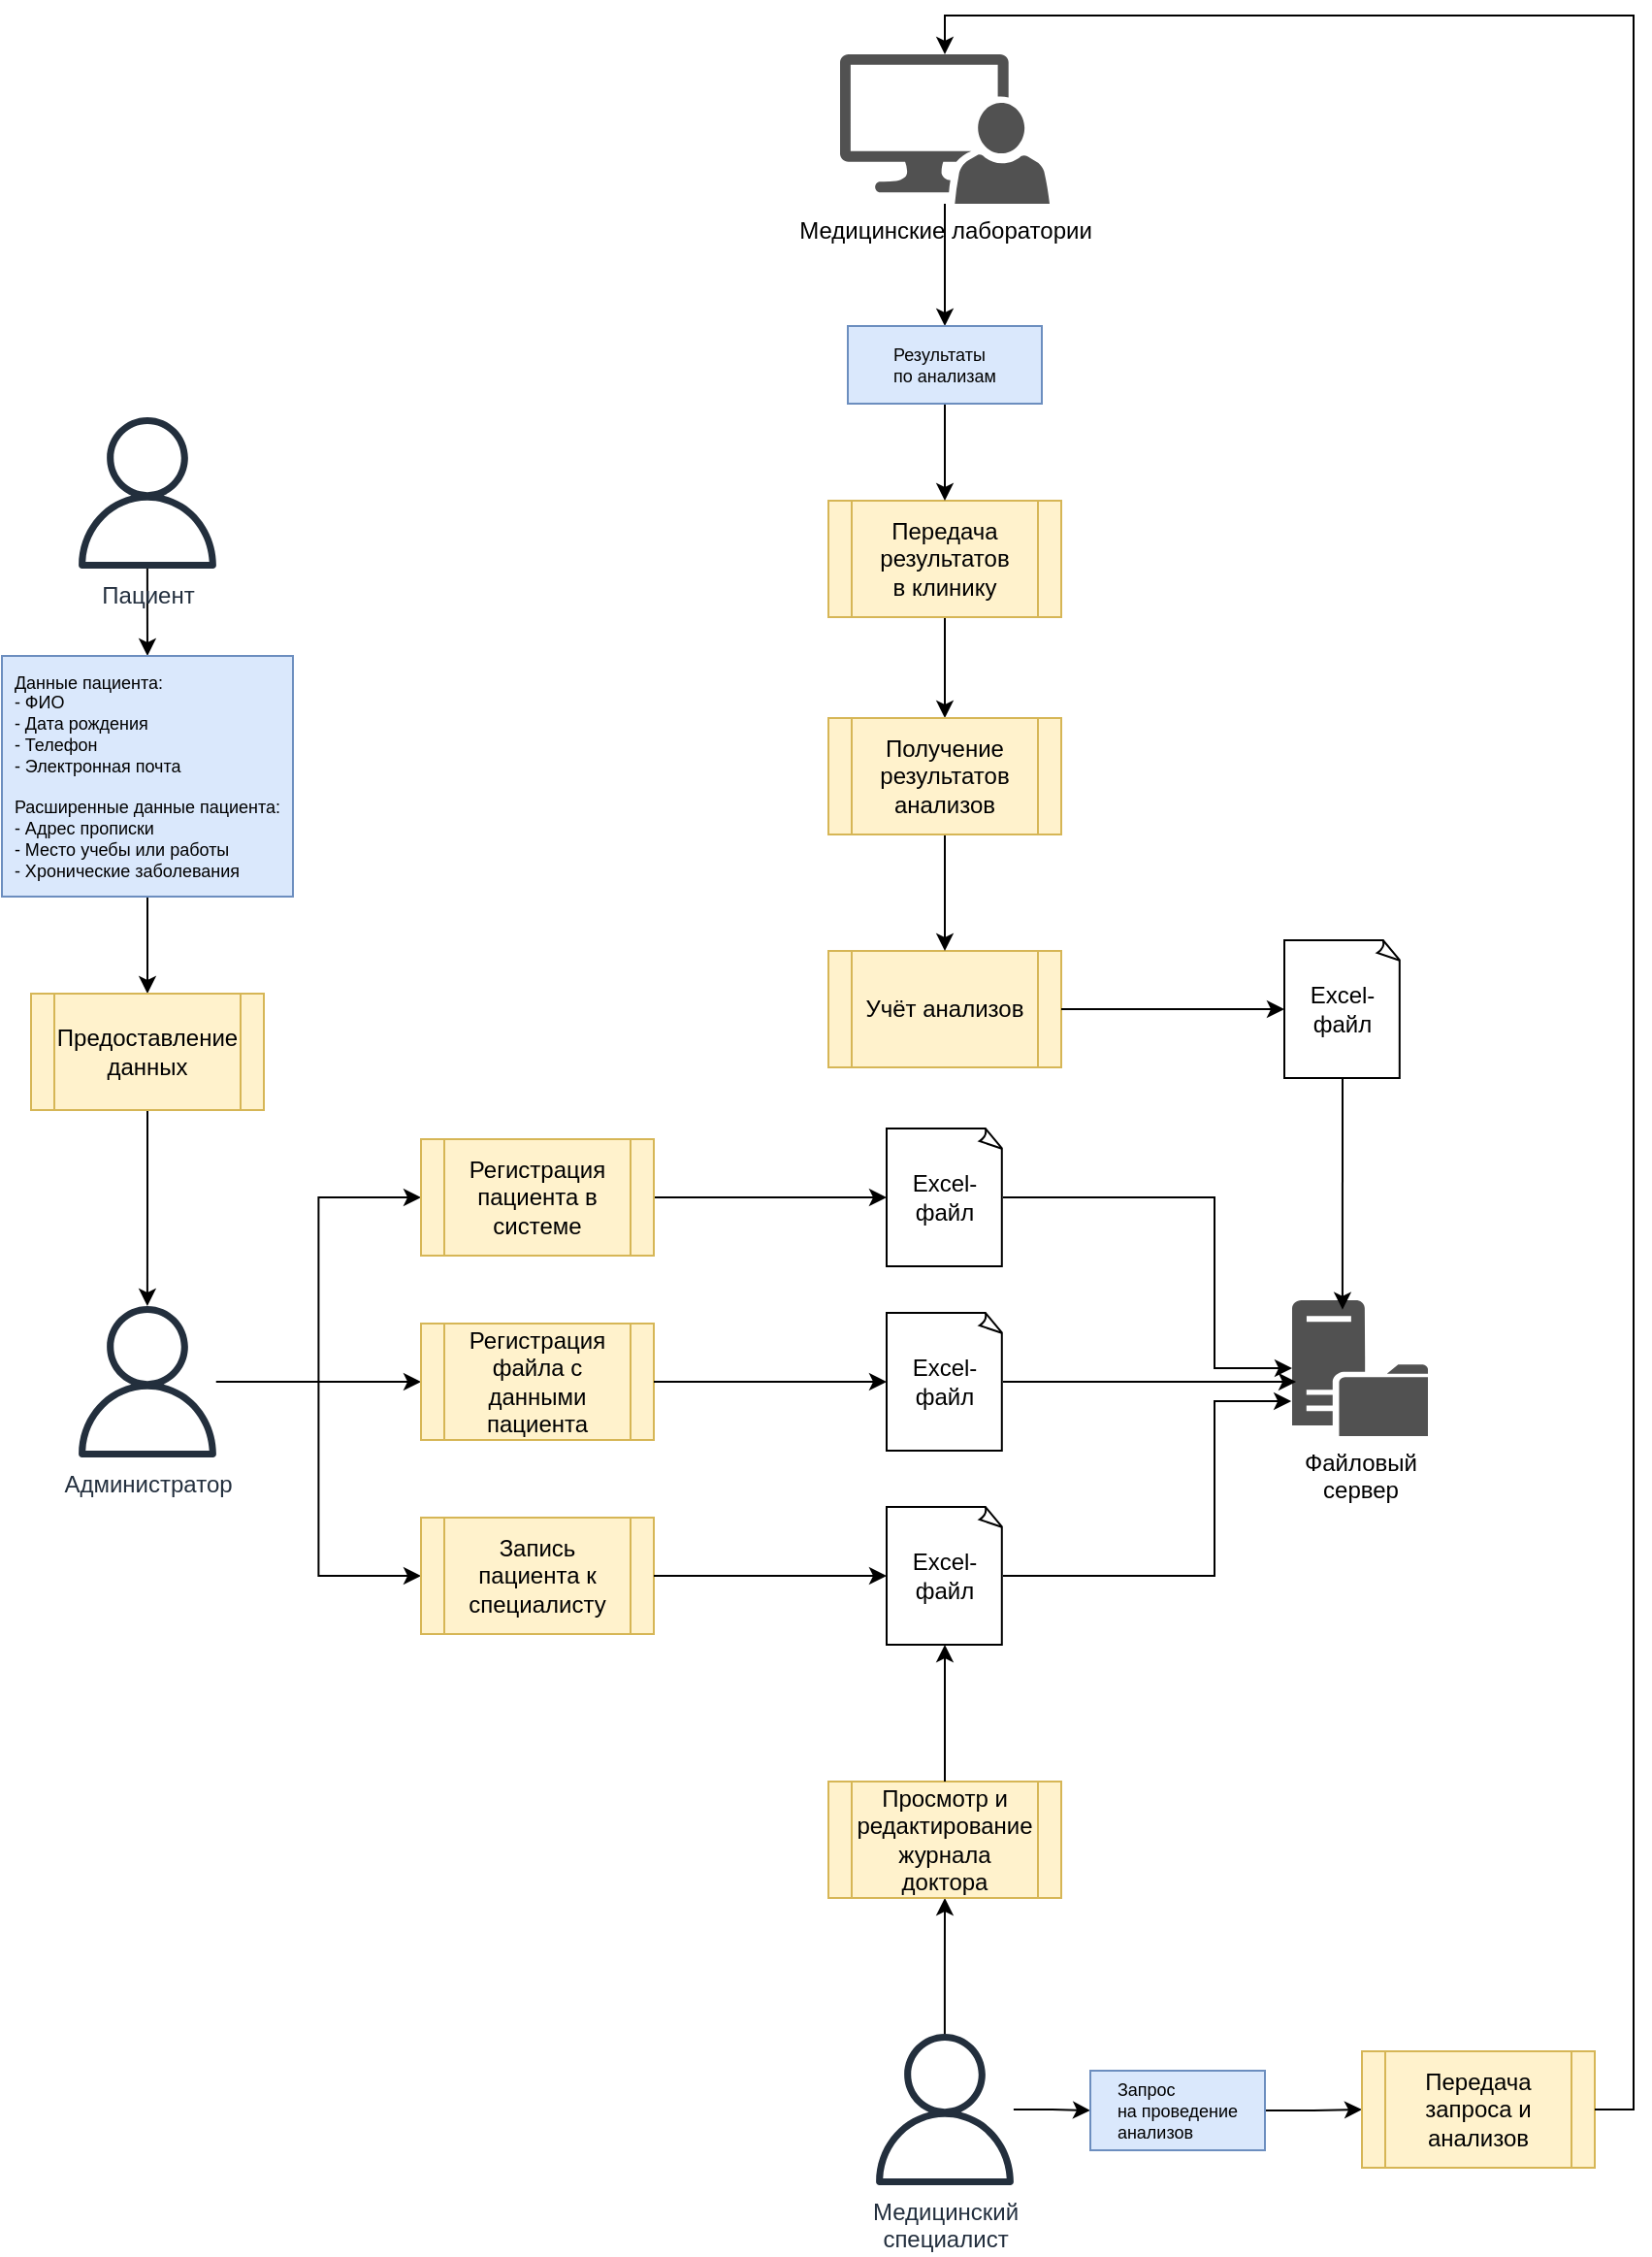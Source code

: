 <mxfile version="28.0.4" pages="2">
  <diagram name="DFD AS IS" id="cqdwI2wl8IUv9r3W4rCr">
    <mxGraphModel dx="1489" dy="1043" grid="1" gridSize="10" guides="1" tooltips="1" connect="1" arrows="1" fold="1" page="1" pageScale="1" pageWidth="827" pageHeight="1169" math="0" shadow="0">
      <root>
        <mxCell id="0" />
        <mxCell id="1" parent="0" />
        <mxCell id="WRbi1omIE0z12hOzuWf4-37" style="edgeStyle=orthogonalEdgeStyle;rounded=0;orthogonalLoop=1;jettySize=auto;html=1;entryX=0;entryY=0.5;entryDx=0;entryDy=0;" parent="1" source="WRbi1omIE0z12hOzuWf4-1" target="WRbi1omIE0z12hOzuWf4-27" edge="1">
          <mxGeometry relative="1" as="geometry" />
        </mxCell>
        <mxCell id="WRbi1omIE0z12hOzuWf4-38" style="edgeStyle=orthogonalEdgeStyle;rounded=0;orthogonalLoop=1;jettySize=auto;html=1;entryX=0;entryY=0.5;entryDx=0;entryDy=0;" parent="1" source="WRbi1omIE0z12hOzuWf4-1" target="WRbi1omIE0z12hOzuWf4-14" edge="1">
          <mxGeometry relative="1" as="geometry" />
        </mxCell>
        <mxCell id="WRbi1omIE0z12hOzuWf4-39" style="edgeStyle=orthogonalEdgeStyle;rounded=0;orthogonalLoop=1;jettySize=auto;html=1;entryX=0;entryY=0.5;entryDx=0;entryDy=0;" parent="1" source="WRbi1omIE0z12hOzuWf4-1" target="WRbi1omIE0z12hOzuWf4-15" edge="1">
          <mxGeometry relative="1" as="geometry" />
        </mxCell>
        <mxCell id="WRbi1omIE0z12hOzuWf4-1" value="Администратор" style="sketch=0;outlineConnect=0;fontColor=#232F3E;gradientColor=none;fillColor=#232F3D;strokeColor=none;dashed=0;verticalLabelPosition=bottom;verticalAlign=top;align=center;html=1;fontSize=12;fontStyle=0;aspect=fixed;pointerEvents=1;shape=mxgraph.aws4.user;" parent="1" vertex="1">
          <mxGeometry x="42" y="679" width="78" height="78" as="geometry" />
        </mxCell>
        <mxCell id="WRbi1omIE0z12hOzuWf4-36" value="" style="edgeStyle=orthogonalEdgeStyle;rounded=0;orthogonalLoop=1;jettySize=auto;html=1;" parent="1" source="WRbi1omIE0z12hOzuWf4-2" target="WRbi1omIE0z12hOzuWf4-16" edge="1">
          <mxGeometry relative="1" as="geometry" />
        </mxCell>
        <mxCell id="KKHVuGexLqHL6Fe9hW5Y-11" value="" style="edgeStyle=orthogonalEdgeStyle;rounded=0;orthogonalLoop=1;jettySize=auto;html=1;" parent="1" source="WRbi1omIE0z12hOzuWf4-2" target="KKHVuGexLqHL6Fe9hW5Y-8" edge="1">
          <mxGeometry relative="1" as="geometry" />
        </mxCell>
        <mxCell id="WRbi1omIE0z12hOzuWf4-2" value="Медицинский&lt;div&gt;специалист&lt;/div&gt;" style="sketch=0;outlineConnect=0;fontColor=#232F3E;gradientColor=none;fillColor=#232F3D;strokeColor=none;dashed=0;verticalLabelPosition=bottom;verticalAlign=top;align=center;html=1;fontSize=12;fontStyle=0;aspect=fixed;pointerEvents=1;shape=mxgraph.aws4.user;" parent="1" vertex="1">
          <mxGeometry x="453" y="1054" width="78" height="78" as="geometry" />
        </mxCell>
        <mxCell id="KKHVuGexLqHL6Fe9hW5Y-1" value="" style="edgeStyle=orthogonalEdgeStyle;rounded=0;orthogonalLoop=1;jettySize=auto;html=1;" parent="1" source="WRbi1omIE0z12hOzuWf4-4" target="WRbi1omIE0z12hOzuWf4-18" edge="1">
          <mxGeometry relative="1" as="geometry" />
        </mxCell>
        <mxCell id="WRbi1omIE0z12hOzuWf4-4" value="Пациент" style="sketch=0;outlineConnect=0;fontColor=#232F3E;gradientColor=none;fillColor=#232F3D;strokeColor=none;dashed=0;verticalLabelPosition=bottom;verticalAlign=top;align=center;html=1;fontSize=12;fontStyle=0;aspect=fixed;pointerEvents=1;shape=mxgraph.aws4.user;" parent="1" vertex="1">
          <mxGeometry x="42" y="221" width="78" height="78" as="geometry" />
        </mxCell>
        <mxCell id="WRbi1omIE0z12hOzuWf4-14" value="Регистрация файла с данными пациента" style="shape=process;whiteSpace=wrap;html=1;backgroundOutline=1;fillColor=#fff2cc;strokeColor=#d6b656;" parent="1" vertex="1">
          <mxGeometry x="222" y="688" width="120" height="60" as="geometry" />
        </mxCell>
        <mxCell id="WRbi1omIE0z12hOzuWf4-15" value="Запись пациента к специалисту" style="shape=process;whiteSpace=wrap;html=1;backgroundOutline=1;fillColor=#fff2cc;strokeColor=#d6b656;" parent="1" vertex="1">
          <mxGeometry x="222" y="788" width="120" height="60" as="geometry" />
        </mxCell>
        <mxCell id="WRbi1omIE0z12hOzuWf4-16" value="Просмотр и редактирование журнала доктора" style="shape=process;whiteSpace=wrap;html=1;backgroundOutline=1;fillColor=#fff2cc;strokeColor=#d6b656;" parent="1" vertex="1">
          <mxGeometry x="432" y="924" width="120" height="60" as="geometry" />
        </mxCell>
        <mxCell id="KKHVuGexLqHL6Fe9hW5Y-2" value="" style="edgeStyle=orthogonalEdgeStyle;rounded=0;orthogonalLoop=1;jettySize=auto;html=1;" parent="1" source="WRbi1omIE0z12hOzuWf4-18" target="WRbi1omIE0z12hOzuWf4-41" edge="1">
          <mxGeometry relative="1" as="geometry" />
        </mxCell>
        <mxCell id="WRbi1omIE0z12hOzuWf4-18" value="&lt;div style=&quot;text-align: left;&quot;&gt;&lt;span style=&quot;text-wrap-mode: nowrap; background-color: transparent; color: light-dark(rgb(0, 0, 0), rgb(255, 255, 255));&quot;&gt;Данные пациента:&lt;/span&gt;&lt;/div&gt;&lt;div style=&quot;text-align: left; text-wrap-mode: nowrap;&quot;&gt;- ФИО&lt;/div&gt;&lt;div style=&quot;text-align: left; text-wrap-mode: nowrap;&quot;&gt;- Дата рождения&lt;/div&gt;&lt;div style=&quot;text-align: left; text-wrap-mode: nowrap;&quot;&gt;- Телефон&lt;/div&gt;&lt;div style=&quot;text-align: left; text-wrap-mode: nowrap;&quot;&gt;- Электронная почта&lt;/div&gt;&lt;div style=&quot;text-align: left; text-wrap-mode: nowrap;&quot;&gt;&lt;br&gt;&lt;/div&gt;&lt;div style=&quot;text-align: left; text-wrap-mode: nowrap;&quot;&gt;Расширенные данные пациента:&lt;/div&gt;&lt;div style=&quot;text-align: left; text-wrap-mode: nowrap;&quot;&gt;- Адрес прописки&lt;/div&gt;&lt;div style=&quot;text-align: left; text-wrap-mode: nowrap;&quot;&gt;- Место учебы или работы&lt;/div&gt;&lt;div style=&quot;text-align: left; text-wrap-mode: nowrap;&quot;&gt;- Хронические заболевания&lt;/div&gt;" style="html=1;dashed=0;whiteSpace=wrap;fontSize=9;fillColor=#dae8fc;strokeColor=#6c8ebf;" parent="1" vertex="1">
          <mxGeometry x="6" y="344" width="150" height="124" as="geometry" />
        </mxCell>
        <mxCell id="WRbi1omIE0z12hOzuWf4-24" value="Файловый&lt;div&gt;сервер&lt;/div&gt;" style="sketch=0;pointerEvents=1;shadow=0;dashed=0;html=1;strokeColor=none;labelPosition=center;verticalLabelPosition=bottom;verticalAlign=top;align=center;fillColor=#515151;shape=mxgraph.mscae.system_center.distribution_point" parent="1" vertex="1">
          <mxGeometry x="671" y="676" width="70" height="70" as="geometry" />
        </mxCell>
        <mxCell id="WRbi1omIE0z12hOzuWf4-25" value="Excel-файл" style="whiteSpace=wrap;html=1;shape=mxgraph.basic.document" parent="1" vertex="1">
          <mxGeometry x="462" y="587.5" width="60" height="71" as="geometry" />
        </mxCell>
        <mxCell id="WRbi1omIE0z12hOzuWf4-26" value="" style="edgeStyle=orthogonalEdgeStyle;rounded=0;orthogonalLoop=1;jettySize=auto;html=1;" parent="1" source="WRbi1omIE0z12hOzuWf4-27" target="WRbi1omIE0z12hOzuWf4-25" edge="1">
          <mxGeometry relative="1" as="geometry" />
        </mxCell>
        <mxCell id="WRbi1omIE0z12hOzuWf4-27" value="Регистрация пациента в системе" style="shape=process;whiteSpace=wrap;html=1;backgroundOutline=1;fillColor=#fff2cc;strokeColor=#d6b656;" parent="1" vertex="1">
          <mxGeometry x="222" y="593" width="120" height="60" as="geometry" />
        </mxCell>
        <mxCell id="WRbi1omIE0z12hOzuWf4-28" style="edgeStyle=orthogonalEdgeStyle;rounded=0;orthogonalLoop=1;jettySize=auto;html=1;exitX=1;exitY=0.5;exitDx=0;exitDy=0;exitPerimeter=0;entryX=0;entryY=0.5;entryDx=0;entryDy=0;entryPerimeter=0;" parent="1" source="WRbi1omIE0z12hOzuWf4-25" target="WRbi1omIE0z12hOzuWf4-24" edge="1">
          <mxGeometry relative="1" as="geometry">
            <Array as="points">
              <mxPoint x="631" y="623" />
              <mxPoint x="631" y="711" />
            </Array>
          </mxGeometry>
        </mxCell>
        <mxCell id="WRbi1omIE0z12hOzuWf4-29" value="Excel-файл" style="whiteSpace=wrap;html=1;shape=mxgraph.basic.document" parent="1" vertex="1">
          <mxGeometry x="462" y="682.5" width="60" height="71" as="geometry" />
        </mxCell>
        <mxCell id="WRbi1omIE0z12hOzuWf4-30" value="Excel-файл" style="whiteSpace=wrap;html=1;shape=mxgraph.basic.document" parent="1" vertex="1">
          <mxGeometry x="462" y="782.5" width="60" height="71" as="geometry" />
        </mxCell>
        <mxCell id="WRbi1omIE0z12hOzuWf4-31" style="edgeStyle=orthogonalEdgeStyle;rounded=0;orthogonalLoop=1;jettySize=auto;html=1;exitX=1;exitY=0.5;exitDx=0;exitDy=0;entryX=0;entryY=0.5;entryDx=0;entryDy=0;entryPerimeter=0;" parent="1" source="WRbi1omIE0z12hOzuWf4-14" target="WRbi1omIE0z12hOzuWf4-29" edge="1">
          <mxGeometry relative="1" as="geometry" />
        </mxCell>
        <mxCell id="WRbi1omIE0z12hOzuWf4-32" style="edgeStyle=orthogonalEdgeStyle;rounded=0;orthogonalLoop=1;jettySize=auto;html=1;exitX=1;exitY=0.5;exitDx=0;exitDy=0;entryX=0;entryY=0.5;entryDx=0;entryDy=0;entryPerimeter=0;" parent="1" source="WRbi1omIE0z12hOzuWf4-15" target="WRbi1omIE0z12hOzuWf4-30" edge="1">
          <mxGeometry relative="1" as="geometry" />
        </mxCell>
        <mxCell id="WRbi1omIE0z12hOzuWf4-33" style="edgeStyle=orthogonalEdgeStyle;rounded=0;orthogonalLoop=1;jettySize=auto;html=1;exitX=1;exitY=0.5;exitDx=0;exitDy=0;exitPerimeter=0;entryX=0.029;entryY=0.6;entryDx=0;entryDy=0;entryPerimeter=0;" parent="1" source="WRbi1omIE0z12hOzuWf4-29" target="WRbi1omIE0z12hOzuWf4-24" edge="1">
          <mxGeometry relative="1" as="geometry" />
        </mxCell>
        <mxCell id="WRbi1omIE0z12hOzuWf4-34" style="edgeStyle=orthogonalEdgeStyle;rounded=0;orthogonalLoop=1;jettySize=auto;html=1;exitX=1;exitY=0.5;exitDx=0;exitDy=0;exitPerimeter=0;entryX=-0.006;entryY=0.743;entryDx=0;entryDy=0;entryPerimeter=0;" parent="1" source="WRbi1omIE0z12hOzuWf4-30" target="WRbi1omIE0z12hOzuWf4-24" edge="1">
          <mxGeometry relative="1" as="geometry">
            <Array as="points">
              <mxPoint x="631" y="818" />
              <mxPoint x="631" y="728" />
            </Array>
          </mxGeometry>
        </mxCell>
        <mxCell id="WRbi1omIE0z12hOzuWf4-35" style="edgeStyle=orthogonalEdgeStyle;rounded=0;orthogonalLoop=1;jettySize=auto;html=1;exitX=0.5;exitY=0;exitDx=0;exitDy=0;entryX=0.5;entryY=1;entryDx=0;entryDy=0;entryPerimeter=0;" parent="1" source="WRbi1omIE0z12hOzuWf4-16" target="WRbi1omIE0z12hOzuWf4-30" edge="1">
          <mxGeometry relative="1" as="geometry" />
        </mxCell>
        <mxCell id="WRbi1omIE0z12hOzuWf4-43" value="" style="edgeStyle=orthogonalEdgeStyle;rounded=0;orthogonalLoop=1;jettySize=auto;html=1;" parent="1" source="WRbi1omIE0z12hOzuWf4-41" target="WRbi1omIE0z12hOzuWf4-1" edge="1">
          <mxGeometry relative="1" as="geometry" />
        </mxCell>
        <mxCell id="WRbi1omIE0z12hOzuWf4-41" value="Предоставление&lt;div&gt;данных&lt;/div&gt;" style="shape=process;whiteSpace=wrap;html=1;backgroundOutline=1;fillColor=#fff2cc;strokeColor=#d6b656;" parent="1" vertex="1">
          <mxGeometry x="21" y="518" width="120" height="60" as="geometry" />
        </mxCell>
        <mxCell id="KKHVuGexLqHL6Fe9hW5Y-6" style="edgeStyle=orthogonalEdgeStyle;rounded=0;orthogonalLoop=1;jettySize=auto;html=1;exitX=0.5;exitY=1;exitDx=0;exitDy=0;entryX=0.5;entryY=0;entryDx=0;entryDy=0;" parent="1" source="ZQVfTqN15WdZtSxtsL7D-1" target="KKHVuGexLqHL6Fe9hW5Y-5" edge="1">
          <mxGeometry relative="1" as="geometry" />
        </mxCell>
        <mxCell id="ZQVfTqN15WdZtSxtsL7D-1" value="Передача результатов&lt;div&gt;в клинику&lt;/div&gt;" style="shape=process;whiteSpace=wrap;html=1;backgroundOutline=1;fillColor=#fff2cc;strokeColor=#d6b656;" parent="1" vertex="1">
          <mxGeometry x="432" y="264" width="120" height="60" as="geometry" />
        </mxCell>
        <mxCell id="ZQVfTqN15WdZtSxtsL7D-2" value="Excel-файл" style="whiteSpace=wrap;html=1;shape=mxgraph.basic.document" parent="1" vertex="1">
          <mxGeometry x="667" y="490.5" width="60" height="71" as="geometry" />
        </mxCell>
        <mxCell id="ZQVfTqN15WdZtSxtsL7D-3" style="edgeStyle=orthogonalEdgeStyle;rounded=0;orthogonalLoop=1;jettySize=auto;html=1;exitX=0.5;exitY=1;exitDx=0;exitDy=0;exitPerimeter=0;entryX=0.371;entryY=0.069;entryDx=0;entryDy=0;entryPerimeter=0;" parent="1" source="ZQVfTqN15WdZtSxtsL7D-2" target="WRbi1omIE0z12hOzuWf4-24" edge="1">
          <mxGeometry relative="1" as="geometry" />
        </mxCell>
        <mxCell id="ZQVfTqN15WdZtSxtsL7D-6" style="edgeStyle=orthogonalEdgeStyle;rounded=0;orthogonalLoop=1;jettySize=auto;html=1;entryX=0.5;entryY=0;entryDx=0;entryDy=0;" parent="1" source="ZQVfTqN15WdZtSxtsL7D-7" target="ZQVfTqN15WdZtSxtsL7D-1" edge="1">
          <mxGeometry relative="1" as="geometry" />
        </mxCell>
        <mxCell id="ZQVfTqN15WdZtSxtsL7D-5" value="Медицинские лаборатории" style="sketch=0;pointerEvents=1;shadow=0;dashed=0;html=1;strokeColor=none;labelPosition=center;verticalLabelPosition=bottom;verticalAlign=top;align=center;fillColor=#515151;shape=mxgraph.mscae.system_center.admin_console" parent="1" vertex="1">
          <mxGeometry x="438" y="34" width="108" height="77" as="geometry" />
        </mxCell>
        <mxCell id="ZQVfTqN15WdZtSxtsL7D-10" value="Учёт анализов" style="shape=process;whiteSpace=wrap;html=1;backgroundOutline=1;fillColor=#fff2cc;strokeColor=#d6b656;" parent="1" vertex="1">
          <mxGeometry x="432" y="496" width="120" height="60" as="geometry" />
        </mxCell>
        <mxCell id="ZQVfTqN15WdZtSxtsL7D-11" style="edgeStyle=orthogonalEdgeStyle;rounded=0;orthogonalLoop=1;jettySize=auto;html=1;exitX=1;exitY=0.5;exitDx=0;exitDy=0;entryX=0;entryY=0.5;entryDx=0;entryDy=0;entryPerimeter=0;" parent="1" source="ZQVfTqN15WdZtSxtsL7D-10" target="ZQVfTqN15WdZtSxtsL7D-2" edge="1">
          <mxGeometry relative="1" as="geometry" />
        </mxCell>
        <mxCell id="KKHVuGexLqHL6Fe9hW5Y-4" value="" style="edgeStyle=orthogonalEdgeStyle;rounded=0;orthogonalLoop=1;jettySize=auto;html=1;entryX=0.5;entryY=0;entryDx=0;entryDy=0;" parent="1" source="ZQVfTqN15WdZtSxtsL7D-5" target="ZQVfTqN15WdZtSxtsL7D-7" edge="1">
          <mxGeometry relative="1" as="geometry">
            <mxPoint x="492" y="154" as="sourcePoint" />
            <mxPoint x="492" y="309" as="targetPoint" />
          </mxGeometry>
        </mxCell>
        <mxCell id="ZQVfTqN15WdZtSxtsL7D-7" value="&lt;div style=&quot;text-align: left;&quot;&gt;&lt;span style=&quot;text-wrap-mode: nowrap; background-color: transparent; color: light-dark(rgb(0, 0, 0), rgb(255, 255, 255));&quot;&gt;Результаты&lt;/span&gt;&lt;/div&gt;&lt;div style=&quot;text-align: left;&quot;&gt;&lt;span style=&quot;text-wrap-mode: nowrap; background-color: transparent; color: light-dark(rgb(0, 0, 0), rgb(255, 255, 255));&quot;&gt;по анализам&lt;/span&gt;&lt;/div&gt;" style="html=1;dashed=0;whiteSpace=wrap;fontSize=9;fillColor=#dae8fc;strokeColor=#6c8ebf;" parent="1" vertex="1">
          <mxGeometry x="442" y="174" width="100" height="40" as="geometry" />
        </mxCell>
        <mxCell id="KKHVuGexLqHL6Fe9hW5Y-7" style="edgeStyle=orthogonalEdgeStyle;rounded=0;orthogonalLoop=1;jettySize=auto;html=1;exitX=0.5;exitY=1;exitDx=0;exitDy=0;entryX=0.5;entryY=0;entryDx=0;entryDy=0;" parent="1" source="KKHVuGexLqHL6Fe9hW5Y-5" target="ZQVfTqN15WdZtSxtsL7D-10" edge="1">
          <mxGeometry relative="1" as="geometry" />
        </mxCell>
        <mxCell id="KKHVuGexLqHL6Fe9hW5Y-5" value="Получение&lt;div&gt;результатов&lt;/div&gt;&lt;div&gt;анализов&lt;/div&gt;" style="shape=process;whiteSpace=wrap;html=1;backgroundOutline=1;fillColor=#fff2cc;strokeColor=#d6b656;" parent="1" vertex="1">
          <mxGeometry x="432" y="376" width="120" height="60" as="geometry" />
        </mxCell>
        <mxCell id="KKHVuGexLqHL6Fe9hW5Y-12" style="edgeStyle=orthogonalEdgeStyle;rounded=0;orthogonalLoop=1;jettySize=auto;html=1;exitX=1;exitY=0.5;exitDx=0;exitDy=0;entryX=0;entryY=0.5;entryDx=0;entryDy=0;" parent="1" source="KKHVuGexLqHL6Fe9hW5Y-8" target="KKHVuGexLqHL6Fe9hW5Y-10" edge="1">
          <mxGeometry relative="1" as="geometry" />
        </mxCell>
        <mxCell id="KKHVuGexLqHL6Fe9hW5Y-8" value="&lt;div style=&quot;text-align: left;&quot;&gt;&lt;span style=&quot;text-wrap-mode: nowrap;&quot;&gt;Запрос&lt;/span&gt;&lt;/div&gt;&lt;div style=&quot;text-align: left;&quot;&gt;&lt;span style=&quot;text-wrap-mode: nowrap;&quot;&gt;на проведение&lt;/span&gt;&lt;/div&gt;&lt;div style=&quot;text-align: left;&quot;&gt;&lt;span style=&quot;text-wrap-mode: nowrap;&quot;&gt;анализов&amp;nbsp;&lt;/span&gt;&lt;/div&gt;" style="html=1;dashed=0;whiteSpace=wrap;fontSize=9;fillColor=#dae8fc;strokeColor=#6c8ebf;" parent="1" vertex="1">
          <mxGeometry x="567" y="1073" width="90" height="41" as="geometry" />
        </mxCell>
        <mxCell id="KKHVuGexLqHL6Fe9hW5Y-10" value="Передача запроса и анализов" style="shape=process;whiteSpace=wrap;html=1;backgroundOutline=1;fillColor=#fff2cc;strokeColor=#d6b656;" parent="1" vertex="1">
          <mxGeometry x="707" y="1063" width="120" height="60" as="geometry" />
        </mxCell>
        <mxCell id="KKHVuGexLqHL6Fe9hW5Y-13" style="edgeStyle=orthogonalEdgeStyle;rounded=0;orthogonalLoop=1;jettySize=auto;html=1;exitX=1;exitY=0.5;exitDx=0;exitDy=0;entryX=0.5;entryY=0;entryDx=0;entryDy=0;entryPerimeter=0;" parent="1" source="KKHVuGexLqHL6Fe9hW5Y-10" target="ZQVfTqN15WdZtSxtsL7D-5" edge="1">
          <mxGeometry relative="1" as="geometry" />
        </mxCell>
      </root>
    </mxGraphModel>
  </diagram>
  <diagram id="gCr1uKe6y9Z0VbcKOjin" name="DFD Protected">
    <mxGraphModel dx="1042" dy="730" grid="1" gridSize="10" guides="1" tooltips="1" connect="1" arrows="1" fold="1" page="1" pageScale="1" pageWidth="827" pageHeight="1169" math="0" shadow="0">
      <root>
        <mxCell id="0" />
        <mxCell id="1" parent="0" />
        <mxCell id="sNzU4l0RxBE-IgcGBJiX-1" style="edgeStyle=orthogonalEdgeStyle;rounded=0;orthogonalLoop=1;jettySize=auto;html=1;entryX=0;entryY=0.5;entryDx=0;entryDy=0;" parent="1" source="sNzU4l0RxBE-IgcGBJiX-5" target="sNzU4l0RxBE-IgcGBJiX-21" edge="1">
          <mxGeometry relative="1" as="geometry" />
        </mxCell>
        <mxCell id="sNzU4l0RxBE-IgcGBJiX-2" style="edgeStyle=orthogonalEdgeStyle;rounded=0;orthogonalLoop=1;jettySize=auto;html=1;entryX=0;entryY=0.5;entryDx=0;entryDy=0;" parent="1" source="sNzU4l0RxBE-IgcGBJiX-5" target="sNzU4l0RxBE-IgcGBJiX-12" edge="1">
          <mxGeometry relative="1" as="geometry" />
        </mxCell>
        <mxCell id="sNzU4l0RxBE-IgcGBJiX-3" style="edgeStyle=orthogonalEdgeStyle;rounded=0;orthogonalLoop=1;jettySize=auto;html=1;entryX=0;entryY=0.5;entryDx=0;entryDy=0;" parent="1" source="sNzU4l0RxBE-IgcGBJiX-5" target="sNzU4l0RxBE-IgcGBJiX-13" edge="1">
          <mxGeometry relative="1" as="geometry" />
        </mxCell>
        <mxCell id="sNzU4l0RxBE-IgcGBJiX-4" style="edgeStyle=orthogonalEdgeStyle;rounded=0;orthogonalLoop=1;jettySize=auto;html=1;entryX=0.25;entryY=0;entryDx=0;entryDy=0;" parent="1" source="sNzU4l0RxBE-IgcGBJiX-5" target="sNzU4l0RxBE-IgcGBJiX-48" edge="1">
          <mxGeometry relative="1" as="geometry" />
        </mxCell>
        <mxCell id="sNzU4l0RxBE-IgcGBJiX-5" value="Администратор" style="sketch=0;outlineConnect=0;fontColor=#232F3E;gradientColor=none;fillColor=#232F3D;strokeColor=none;dashed=0;verticalLabelPosition=bottom;verticalAlign=top;align=center;html=1;fontSize=12;fontStyle=0;aspect=fixed;pointerEvents=1;shape=mxgraph.aws4.user;" parent="1" vertex="1">
          <mxGeometry x="56" y="696" width="78" height="78" as="geometry" />
        </mxCell>
        <mxCell id="sNzU4l0RxBE-IgcGBJiX-6" value="" style="edgeStyle=orthogonalEdgeStyle;rounded=0;orthogonalLoop=1;jettySize=auto;html=1;" parent="1" source="sNzU4l0RxBE-IgcGBJiX-9" target="sNzU4l0RxBE-IgcGBJiX-14" edge="1">
          <mxGeometry relative="1" as="geometry" />
        </mxCell>
        <mxCell id="sNzU4l0RxBE-IgcGBJiX-7" value="" style="edgeStyle=orthogonalEdgeStyle;rounded=0;orthogonalLoop=1;jettySize=auto;html=1;" parent="1" source="sNzU4l0RxBE-IgcGBJiX-9" target="sNzU4l0RxBE-IgcGBJiX-45" edge="1">
          <mxGeometry relative="1" as="geometry" />
        </mxCell>
        <mxCell id="sNzU4l0RxBE-IgcGBJiX-8" style="edgeStyle=orthogonalEdgeStyle;rounded=0;orthogonalLoop=1;jettySize=auto;html=1;entryX=1;entryY=0.5;entryDx=0;entryDy=0;" parent="1" source="sNzU4l0RxBE-IgcGBJiX-9" target="sNzU4l0RxBE-IgcGBJiX-48" edge="1">
          <mxGeometry relative="1" as="geometry">
            <Array as="points">
              <mxPoint x="506" y="1047" />
              <mxPoint x="362" y="1047" />
              <mxPoint x="362" y="1007" />
            </Array>
          </mxGeometry>
        </mxCell>
        <mxCell id="sNzU4l0RxBE-IgcGBJiX-9" value="Медицинский&lt;div&gt;специалист&lt;/div&gt;" style="sketch=0;outlineConnect=0;fontColor=#232F3E;gradientColor=none;fillColor=#232F3D;strokeColor=none;dashed=0;verticalLabelPosition=bottom;verticalAlign=top;align=center;html=1;fontSize=12;fontStyle=0;aspect=fixed;pointerEvents=1;shape=mxgraph.aws4.user;" parent="1" vertex="1">
          <mxGeometry x="467" y="1071" width="78" height="78" as="geometry" />
        </mxCell>
        <mxCell id="sNzU4l0RxBE-IgcGBJiX-10" value="" style="edgeStyle=orthogonalEdgeStyle;rounded=0;orthogonalLoop=1;jettySize=auto;html=1;" parent="1" source="sNzU4l0RxBE-IgcGBJiX-11" target="sNzU4l0RxBE-IgcGBJiX-16" edge="1">
          <mxGeometry relative="1" as="geometry" />
        </mxCell>
        <mxCell id="sNzU4l0RxBE-IgcGBJiX-11" value="Пациент" style="sketch=0;outlineConnect=0;fontColor=#232F3E;gradientColor=none;fillColor=#232F3D;strokeColor=none;dashed=0;verticalLabelPosition=bottom;verticalAlign=top;align=center;html=1;fontSize=12;fontStyle=0;aspect=fixed;pointerEvents=1;shape=mxgraph.aws4.user;" parent="1" vertex="1">
          <mxGeometry x="56" y="238" width="78" height="78" as="geometry" />
        </mxCell>
        <mxCell id="sNzU4l0RxBE-IgcGBJiX-12" value="Регистрация файла с данными пациента" style="shape=process;whiteSpace=wrap;html=1;backgroundOutline=1;fillColor=#fff2cc;strokeColor=#d6b656;" parent="1" vertex="1">
          <mxGeometry x="236" y="705" width="120" height="60" as="geometry" />
        </mxCell>
        <mxCell id="sNzU4l0RxBE-IgcGBJiX-13" value="Запись пациента к специалисту" style="shape=process;whiteSpace=wrap;html=1;backgroundOutline=1;fillColor=#fff2cc;strokeColor=#d6b656;" parent="1" vertex="1">
          <mxGeometry x="236" y="805" width="120" height="60" as="geometry" />
        </mxCell>
        <mxCell id="sNzU4l0RxBE-IgcGBJiX-14" value="Просмотр и редактирование журнала доктора" style="shape=process;whiteSpace=wrap;html=1;backgroundOutline=1;fillColor=#fff2cc;strokeColor=#d6b656;" parent="1" vertex="1">
          <mxGeometry x="446" y="941" width="120" height="60" as="geometry" />
        </mxCell>
        <mxCell id="sNzU4l0RxBE-IgcGBJiX-15" value="" style="edgeStyle=orthogonalEdgeStyle;rounded=0;orthogonalLoop=1;jettySize=auto;html=1;" parent="1" source="sNzU4l0RxBE-IgcGBJiX-16" target="sNzU4l0RxBE-IgcGBJiX-31" edge="1">
          <mxGeometry relative="1" as="geometry" />
        </mxCell>
        <mxCell id="sNzU4l0RxBE-IgcGBJiX-16" value="&lt;div style=&quot;text-align: left;&quot;&gt;&lt;span style=&quot;text-wrap-mode: nowrap; background-color: transparent; color: light-dark(rgb(0, 0, 0), rgb(255, 255, 255));&quot;&gt;Данные пациента:&lt;/span&gt;&lt;/div&gt;&lt;div style=&quot;text-align: left; text-wrap-mode: nowrap;&quot;&gt;- ФИО&lt;/div&gt;&lt;div style=&quot;text-align: left; text-wrap-mode: nowrap;&quot;&gt;- Дата рождения&lt;/div&gt;&lt;div style=&quot;text-align: left; text-wrap-mode: nowrap;&quot;&gt;- Телефон&lt;/div&gt;&lt;div style=&quot;text-align: left; text-wrap-mode: nowrap;&quot;&gt;- Электронная почта&lt;/div&gt;&lt;div style=&quot;text-align: left; text-wrap-mode: nowrap;&quot;&gt;&lt;br&gt;&lt;/div&gt;&lt;div style=&quot;text-align: left; text-wrap-mode: nowrap;&quot;&gt;Расширенные данные пациента:&lt;/div&gt;&lt;div style=&quot;text-align: left; text-wrap-mode: nowrap;&quot;&gt;- Адрес прописки&lt;/div&gt;&lt;div style=&quot;text-align: left; text-wrap-mode: nowrap;&quot;&gt;- Место учебы или работы&lt;/div&gt;&lt;div style=&quot;text-align: left; text-wrap-mode: nowrap;&quot;&gt;- Хронические заболевания&lt;/div&gt;" style="html=1;dashed=0;whiteSpace=wrap;fontSize=9;fillColor=#dae8fc;strokeColor=#6c8ebf;" parent="1" vertex="1">
          <mxGeometry x="20" y="361" width="150" height="124" as="geometry" />
        </mxCell>
        <mxCell id="sNzU4l0RxBE-IgcGBJiX-17" style="edgeStyle=orthogonalEdgeStyle;rounded=0;orthogonalLoop=1;jettySize=auto;html=1;entryX=0;entryY=0.5;entryDx=0;entryDy=0;" parent="1" source="sNzU4l0RxBE-IgcGBJiX-18" target="sNzU4l0RxBE-IgcGBJiX-49" edge="1">
          <mxGeometry relative="1" as="geometry" />
        </mxCell>
        <mxCell id="sNzU4l0RxBE-IgcGBJiX-18" value="Файловый&lt;div&gt;сервер&lt;/div&gt;" style="sketch=0;pointerEvents=1;shadow=0;dashed=0;html=1;strokeColor=none;labelPosition=center;verticalLabelPosition=bottom;verticalAlign=top;align=center;fillColor=#515151;shape=mxgraph.mscae.system_center.distribution_point" parent="1" vertex="1">
          <mxGeometry x="685" y="693" width="70" height="70" as="geometry" />
        </mxCell>
        <mxCell id="sNzU4l0RxBE-IgcGBJiX-19" value="Excel-файл" style="whiteSpace=wrap;html=1;shape=mxgraph.basic.document" parent="1" vertex="1">
          <mxGeometry x="476" y="604.5" width="60" height="71" as="geometry" />
        </mxCell>
        <mxCell id="sNzU4l0RxBE-IgcGBJiX-20" value="" style="edgeStyle=orthogonalEdgeStyle;rounded=0;orthogonalLoop=1;jettySize=auto;html=1;" parent="1" source="sNzU4l0RxBE-IgcGBJiX-21" target="sNzU4l0RxBE-IgcGBJiX-19" edge="1">
          <mxGeometry relative="1" as="geometry" />
        </mxCell>
        <mxCell id="sNzU4l0RxBE-IgcGBJiX-21" value="Регистрация пациента в системе" style="shape=process;whiteSpace=wrap;html=1;backgroundOutline=1;fillColor=#fff2cc;strokeColor=#d6b656;" parent="1" vertex="1">
          <mxGeometry x="236" y="610" width="120" height="60" as="geometry" />
        </mxCell>
        <mxCell id="sNzU4l0RxBE-IgcGBJiX-22" style="edgeStyle=orthogonalEdgeStyle;rounded=0;orthogonalLoop=1;jettySize=auto;html=1;exitX=1;exitY=0.5;exitDx=0;exitDy=0;exitPerimeter=0;entryX=0;entryY=0.5;entryDx=0;entryDy=0;entryPerimeter=0;" parent="1" source="sNzU4l0RxBE-IgcGBJiX-19" target="sNzU4l0RxBE-IgcGBJiX-18" edge="1">
          <mxGeometry relative="1" as="geometry">
            <Array as="points">
              <mxPoint x="645" y="640" />
              <mxPoint x="645" y="728" />
            </Array>
          </mxGeometry>
        </mxCell>
        <mxCell id="sNzU4l0RxBE-IgcGBJiX-23" value="Excel-файл" style="whiteSpace=wrap;html=1;shape=mxgraph.basic.document" parent="1" vertex="1">
          <mxGeometry x="476" y="699.5" width="60" height="71" as="geometry" />
        </mxCell>
        <mxCell id="sNzU4l0RxBE-IgcGBJiX-24" value="Excel-файл" style="whiteSpace=wrap;html=1;shape=mxgraph.basic.document" parent="1" vertex="1">
          <mxGeometry x="476" y="799.5" width="60" height="71" as="geometry" />
        </mxCell>
        <mxCell id="sNzU4l0RxBE-IgcGBJiX-25" style="edgeStyle=orthogonalEdgeStyle;rounded=0;orthogonalLoop=1;jettySize=auto;html=1;exitX=1;exitY=0.5;exitDx=0;exitDy=0;entryX=0;entryY=0.5;entryDx=0;entryDy=0;entryPerimeter=0;" parent="1" source="sNzU4l0RxBE-IgcGBJiX-12" target="sNzU4l0RxBE-IgcGBJiX-23" edge="1">
          <mxGeometry relative="1" as="geometry" />
        </mxCell>
        <mxCell id="sNzU4l0RxBE-IgcGBJiX-26" style="edgeStyle=orthogonalEdgeStyle;rounded=0;orthogonalLoop=1;jettySize=auto;html=1;exitX=1;exitY=0.5;exitDx=0;exitDy=0;entryX=0;entryY=0.5;entryDx=0;entryDy=0;entryPerimeter=0;" parent="1" source="sNzU4l0RxBE-IgcGBJiX-13" target="sNzU4l0RxBE-IgcGBJiX-24" edge="1">
          <mxGeometry relative="1" as="geometry" />
        </mxCell>
        <mxCell id="sNzU4l0RxBE-IgcGBJiX-27" style="edgeStyle=orthogonalEdgeStyle;rounded=0;orthogonalLoop=1;jettySize=auto;html=1;exitX=1;exitY=0.5;exitDx=0;exitDy=0;exitPerimeter=0;entryX=0.029;entryY=0.6;entryDx=0;entryDy=0;entryPerimeter=0;" parent="1" source="sNzU4l0RxBE-IgcGBJiX-23" target="sNzU4l0RxBE-IgcGBJiX-18" edge="1">
          <mxGeometry relative="1" as="geometry" />
        </mxCell>
        <mxCell id="sNzU4l0RxBE-IgcGBJiX-28" style="edgeStyle=orthogonalEdgeStyle;rounded=0;orthogonalLoop=1;jettySize=auto;html=1;exitX=1;exitY=0.5;exitDx=0;exitDy=0;exitPerimeter=0;entryX=-0.006;entryY=0.743;entryDx=0;entryDy=0;entryPerimeter=0;" parent="1" source="sNzU4l0RxBE-IgcGBJiX-24" target="sNzU4l0RxBE-IgcGBJiX-18" edge="1">
          <mxGeometry relative="1" as="geometry">
            <Array as="points">
              <mxPoint x="645" y="835" />
              <mxPoint x="645" y="745" />
            </Array>
          </mxGeometry>
        </mxCell>
        <mxCell id="sNzU4l0RxBE-IgcGBJiX-29" style="edgeStyle=orthogonalEdgeStyle;rounded=0;orthogonalLoop=1;jettySize=auto;html=1;exitX=0.5;exitY=0;exitDx=0;exitDy=0;entryX=0.5;entryY=1;entryDx=0;entryDy=0;entryPerimeter=0;" parent="1" source="sNzU4l0RxBE-IgcGBJiX-14" target="sNzU4l0RxBE-IgcGBJiX-24" edge="1">
          <mxGeometry relative="1" as="geometry" />
        </mxCell>
        <mxCell id="sNzU4l0RxBE-IgcGBJiX-30" value="" style="edgeStyle=orthogonalEdgeStyle;rounded=0;orthogonalLoop=1;jettySize=auto;html=1;" parent="1" source="sNzU4l0RxBE-IgcGBJiX-31" target="sNzU4l0RxBE-IgcGBJiX-5" edge="1">
          <mxGeometry relative="1" as="geometry" />
        </mxCell>
        <mxCell id="sNzU4l0RxBE-IgcGBJiX-31" value="Предоставление&lt;div&gt;данных&lt;/div&gt;" style="shape=process;whiteSpace=wrap;html=1;backgroundOutline=1;fillColor=#fff2cc;strokeColor=#d6b656;" parent="1" vertex="1">
          <mxGeometry x="35" y="535" width="120" height="60" as="geometry" />
        </mxCell>
        <mxCell id="sNzU4l0RxBE-IgcGBJiX-32" style="edgeStyle=orthogonalEdgeStyle;rounded=0;orthogonalLoop=1;jettySize=auto;html=1;exitX=0.5;exitY=1;exitDx=0;exitDy=0;entryX=0.5;entryY=0;entryDx=0;entryDy=0;" parent="1" source="sNzU4l0RxBE-IgcGBJiX-33" target="sNzU4l0RxBE-IgcGBJiX-43" edge="1">
          <mxGeometry relative="1" as="geometry" />
        </mxCell>
        <mxCell id="sNzU4l0RxBE-IgcGBJiX-33" value="Передача результатов&lt;div&gt;в клинику&lt;/div&gt;" style="shape=process;whiteSpace=wrap;html=1;backgroundOutline=1;fillColor=#fff2cc;strokeColor=#d6b656;" parent="1" vertex="1">
          <mxGeometry x="446" y="281" width="120" height="60" as="geometry" />
        </mxCell>
        <mxCell id="sNzU4l0RxBE-IgcGBJiX-34" value="Excel-файл" style="whiteSpace=wrap;html=1;shape=mxgraph.basic.document" parent="1" vertex="1">
          <mxGeometry x="681" y="507.5" width="60" height="71" as="geometry" />
        </mxCell>
        <mxCell id="sNzU4l0RxBE-IgcGBJiX-35" style="edgeStyle=orthogonalEdgeStyle;rounded=0;orthogonalLoop=1;jettySize=auto;html=1;exitX=0.5;exitY=1;exitDx=0;exitDy=0;exitPerimeter=0;entryX=0.371;entryY=0.069;entryDx=0;entryDy=0;entryPerimeter=0;" parent="1" source="sNzU4l0RxBE-IgcGBJiX-34" target="sNzU4l0RxBE-IgcGBJiX-18" edge="1">
          <mxGeometry relative="1" as="geometry" />
        </mxCell>
        <mxCell id="sNzU4l0RxBE-IgcGBJiX-36" style="edgeStyle=orthogonalEdgeStyle;rounded=0;orthogonalLoop=1;jettySize=auto;html=1;entryX=0.5;entryY=0;entryDx=0;entryDy=0;" parent="1" source="sNzU4l0RxBE-IgcGBJiX-41" target="sNzU4l0RxBE-IgcGBJiX-33" edge="1">
          <mxGeometry relative="1" as="geometry" />
        </mxCell>
        <mxCell id="sNzU4l0RxBE-IgcGBJiX-37" value="Медицинские лаборатории" style="sketch=0;pointerEvents=1;shadow=0;dashed=0;html=1;strokeColor=none;labelPosition=center;verticalLabelPosition=bottom;verticalAlign=top;align=center;fillColor=#515151;shape=mxgraph.mscae.system_center.admin_console" parent="1" vertex="1">
          <mxGeometry x="452" y="51" width="108" height="77" as="geometry" />
        </mxCell>
        <mxCell id="sNzU4l0RxBE-IgcGBJiX-38" value="Учёт анализов" style="shape=process;whiteSpace=wrap;html=1;backgroundOutline=1;fillColor=#fff2cc;strokeColor=#d6b656;" parent="1" vertex="1">
          <mxGeometry x="446" y="513" width="120" height="60" as="geometry" />
        </mxCell>
        <mxCell id="sNzU4l0RxBE-IgcGBJiX-39" style="edgeStyle=orthogonalEdgeStyle;rounded=0;orthogonalLoop=1;jettySize=auto;html=1;exitX=1;exitY=0.5;exitDx=0;exitDy=0;entryX=0;entryY=0.5;entryDx=0;entryDy=0;entryPerimeter=0;" parent="1" source="sNzU4l0RxBE-IgcGBJiX-38" target="sNzU4l0RxBE-IgcGBJiX-34" edge="1">
          <mxGeometry relative="1" as="geometry" />
        </mxCell>
        <mxCell id="sNzU4l0RxBE-IgcGBJiX-40" value="" style="edgeStyle=orthogonalEdgeStyle;rounded=0;orthogonalLoop=1;jettySize=auto;html=1;entryX=0.5;entryY=0;entryDx=0;entryDy=0;" parent="1" source="sNzU4l0RxBE-IgcGBJiX-37" target="sNzU4l0RxBE-IgcGBJiX-41" edge="1">
          <mxGeometry relative="1" as="geometry">
            <mxPoint x="506" y="171" as="sourcePoint" />
            <mxPoint x="506" y="326" as="targetPoint" />
          </mxGeometry>
        </mxCell>
        <mxCell id="sNzU4l0RxBE-IgcGBJiX-41" value="&lt;div style=&quot;text-align: left;&quot;&gt;&lt;span style=&quot;text-wrap-mode: nowrap; background-color: transparent; color: light-dark(rgb(0, 0, 0), rgb(255, 255, 255));&quot;&gt;Результаты&lt;/span&gt;&lt;/div&gt;&lt;div style=&quot;text-align: left;&quot;&gt;&lt;span style=&quot;text-wrap-mode: nowrap; background-color: transparent; color: light-dark(rgb(0, 0, 0), rgb(255, 255, 255));&quot;&gt;по анализам&lt;/span&gt;&lt;/div&gt;" style="html=1;dashed=0;whiteSpace=wrap;fontSize=9;fillColor=#dae8fc;strokeColor=#6c8ebf;" parent="1" vertex="1">
          <mxGeometry x="456" y="191" width="100" height="40" as="geometry" />
        </mxCell>
        <mxCell id="sNzU4l0RxBE-IgcGBJiX-42" style="edgeStyle=orthogonalEdgeStyle;rounded=0;orthogonalLoop=1;jettySize=auto;html=1;exitX=0.5;exitY=1;exitDx=0;exitDy=0;entryX=0.5;entryY=0;entryDx=0;entryDy=0;" parent="1" source="sNzU4l0RxBE-IgcGBJiX-43" target="sNzU4l0RxBE-IgcGBJiX-38" edge="1">
          <mxGeometry relative="1" as="geometry" />
        </mxCell>
        <mxCell id="sNzU4l0RxBE-IgcGBJiX-43" value="Получение&lt;div&gt;результатов&lt;/div&gt;&lt;div&gt;анализов&lt;/div&gt;" style="shape=process;whiteSpace=wrap;html=1;backgroundOutline=1;fillColor=#fff2cc;strokeColor=#d6b656;" parent="1" vertex="1">
          <mxGeometry x="446" y="393" width="120" height="60" as="geometry" />
        </mxCell>
        <mxCell id="sNzU4l0RxBE-IgcGBJiX-44" style="edgeStyle=orthogonalEdgeStyle;rounded=0;orthogonalLoop=1;jettySize=auto;html=1;exitX=1;exitY=0.5;exitDx=0;exitDy=0;entryX=0;entryY=0.5;entryDx=0;entryDy=0;" parent="1" source="sNzU4l0RxBE-IgcGBJiX-45" target="sNzU4l0RxBE-IgcGBJiX-46" edge="1">
          <mxGeometry relative="1" as="geometry" />
        </mxCell>
        <mxCell id="sNzU4l0RxBE-IgcGBJiX-45" value="&lt;div style=&quot;text-align: left;&quot;&gt;&lt;span style=&quot;text-wrap-mode: nowrap;&quot;&gt;Запрос&lt;/span&gt;&lt;/div&gt;&lt;div style=&quot;text-align: left;&quot;&gt;&lt;span style=&quot;text-wrap-mode: nowrap;&quot;&gt;на проведение&lt;/span&gt;&lt;/div&gt;&lt;div style=&quot;text-align: left;&quot;&gt;&lt;span style=&quot;text-wrap-mode: nowrap;&quot;&gt;анализов&amp;nbsp;&lt;/span&gt;&lt;/div&gt;" style="html=1;dashed=0;whiteSpace=wrap;fontSize=9;fillColor=#dae8fc;strokeColor=#6c8ebf;" parent="1" vertex="1">
          <mxGeometry x="581" y="1090" width="90" height="41" as="geometry" />
        </mxCell>
        <mxCell id="sNzU4l0RxBE-IgcGBJiX-46" value="Передача запроса и анализов" style="shape=process;whiteSpace=wrap;html=1;backgroundOutline=1;fillColor=#fff2cc;strokeColor=#d6b656;" parent="1" vertex="1">
          <mxGeometry x="721" y="1080" width="120" height="60" as="geometry" />
        </mxCell>
        <mxCell id="sNzU4l0RxBE-IgcGBJiX-47" style="edgeStyle=orthogonalEdgeStyle;rounded=0;orthogonalLoop=1;jettySize=auto;html=1;exitX=1;exitY=0.5;exitDx=0;exitDy=0;entryX=0.5;entryY=0;entryDx=0;entryDy=0;entryPerimeter=0;" parent="1" source="sNzU4l0RxBE-IgcGBJiX-46" target="sNzU4l0RxBE-IgcGBJiX-37" edge="1">
          <mxGeometry relative="1" as="geometry" />
        </mxCell>
        <mxCell id="sNzU4l0RxBE-IgcGBJiX-48" value="Keycloack" style="rounded=0;whiteSpace=wrap;html=1;fillColor=#e1d5e7;strokeColor=#9673a6;" parent="1" vertex="1">
          <mxGeometry x="134" y="977" width="120" height="60" as="geometry" />
        </mxCell>
        <mxCell id="sNzU4l0RxBE-IgcGBJiX-49" value="ELK" style="rounded=0;whiteSpace=wrap;html=1;fillColor=#e1d5e7;strokeColor=#9673a6;" parent="1" vertex="1">
          <mxGeometry x="931" y="698" width="120" height="60" as="geometry" />
        </mxCell>
        <mxCell id="sNzU4l0RxBE-IgcGBJiX-50" value="Atlas" style="rounded=0;whiteSpace=wrap;html=1;fillColor=#e1d5e7;strokeColor=#9673a6;" parent="1" vertex="1">
          <mxGeometry x="931" y="797" width="120" height="60" as="geometry" />
        </mxCell>
        <mxCell id="sNzU4l0RxBE-IgcGBJiX-51" value="Veeam" style="rounded=0;whiteSpace=wrap;html=1;fillColor=#e1d5e7;strokeColor=#9673a6;" parent="1" vertex="1">
          <mxGeometry x="748" y="735" width="60" height="30" as="geometry" />
        </mxCell>
        <mxCell id="sNzU4l0RxBE-IgcGBJiX-52" value="Bitlocker/LUKS" style="rounded=0;whiteSpace=wrap;html=1;fillColor=#e1d5e7;strokeColor=#9673a6;" parent="1" vertex="1">
          <mxGeometry x="718" y="687" width="90" height="30" as="geometry" />
        </mxCell>
        <mxCell id="sNzU4l0RxBE-IgcGBJiX-53" value="Бэкап" style="sketch=0;pointerEvents=1;shadow=0;dashed=0;html=1;strokeColor=none;labelPosition=center;verticalLabelPosition=bottom;verticalAlign=top;align=center;fillColor=#515151;shape=mxgraph.mscae.system_center.distribution_point" parent="1" vertex="1">
          <mxGeometry x="685" y="837" width="70" height="70" as="geometry" />
        </mxCell>
        <mxCell id="sNzU4l0RxBE-IgcGBJiX-54" style="edgeStyle=orthogonalEdgeStyle;rounded=0;orthogonalLoop=1;jettySize=auto;html=1;exitX=0.5;exitY=1;exitDx=0;exitDy=0;exitPerimeter=0;entryX=0.49;entryY=0;entryDx=0;entryDy=0;entryPerimeter=0;" parent="1" source="sNzU4l0RxBE-IgcGBJiX-18" target="sNzU4l0RxBE-IgcGBJiX-53" edge="1">
          <mxGeometry relative="1" as="geometry" />
        </mxCell>
        <mxCell id="sNzU4l0RxBE-IgcGBJiX-55" style="edgeStyle=orthogonalEdgeStyle;rounded=0;orthogonalLoop=1;jettySize=auto;html=1;exitX=1;exitY=1;exitDx=0;exitDy=0;exitPerimeter=0;entryX=0.17;entryY=0.064;entryDx=0;entryDy=0;entryPerimeter=0;" parent="1" source="sNzU4l0RxBE-IgcGBJiX-18" target="sNzU4l0RxBE-IgcGBJiX-50" edge="1">
          <mxGeometry relative="1" as="geometry">
            <Array as="points">
              <mxPoint x="755" y="777" />
              <mxPoint x="951" y="777" />
            </Array>
          </mxGeometry>
        </mxCell>
        <mxCell id="sNzU4l0RxBE-IgcGBJiX-56" value="Bitlocker/LUKS" style="rounded=0;whiteSpace=wrap;html=1;fillColor=#e1d5e7;strokeColor=#9673a6;" parent="1" vertex="1">
          <mxGeometry x="741" y="887" width="90" height="30" as="geometry" />
        </mxCell>
        <mxCell id="sNzU4l0RxBE-IgcGBJiX-57" value="Обезличивание&lt;div&gt;данных&lt;/div&gt;" style="rounded=0;whiteSpace=wrap;html=1;fillColor=#f8cecc;strokeColor=#b85450;" parent="1" vertex="1">
          <mxGeometry x="841" y="1131" width="100" height="38" as="geometry" />
        </mxCell>
      </root>
    </mxGraphModel>
  </diagram>
</mxfile>
